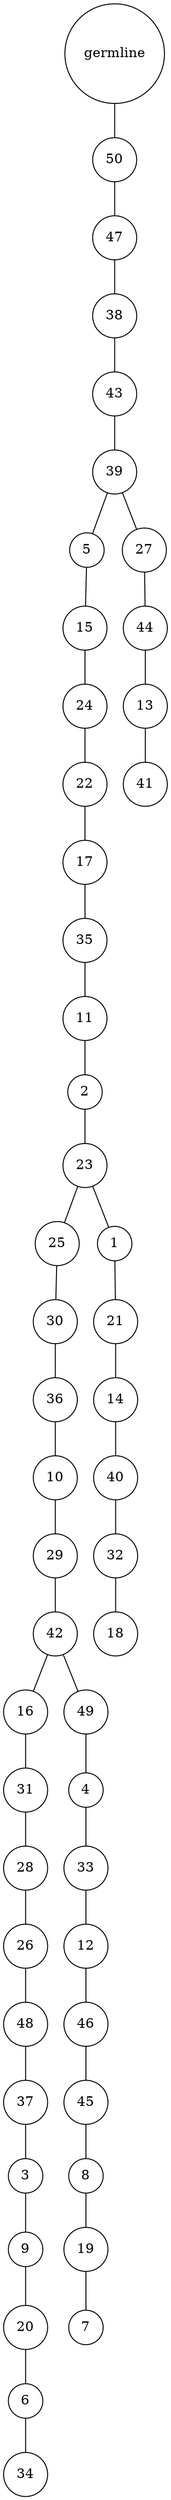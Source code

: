 graph {
	rankdir=UD;
	splines=line;
	node [shape=circle]
	"0x7fa3826adc40" [label="germline"];
	"0x7fa3826adc70" [label="50"];
	"0x7fa3826adc40" -- "0x7fa3826adc70" ;
	"0x7fa3826adca0" [label="47"];
	"0x7fa3826adc70" -- "0x7fa3826adca0" ;
	"0x7fa3826adcd0" [label="38"];
	"0x7fa3826adca0" -- "0x7fa3826adcd0" ;
	"0x7fa3826add00" [label="43"];
	"0x7fa3826adcd0" -- "0x7fa3826add00" ;
	"0x7fa3826add30" [label="39"];
	"0x7fa3826add00" -- "0x7fa3826add30" ;
	"0x7fa3826add60" [label="5"];
	"0x7fa3826add30" -- "0x7fa3826add60" ;
	"0x7fa3826add90" [label="15"];
	"0x7fa3826add60" -- "0x7fa3826add90" ;
	"0x7fa3826addc0" [label="24"];
	"0x7fa3826add90" -- "0x7fa3826addc0" ;
	"0x7fa3826addf0" [label="22"];
	"0x7fa3826addc0" -- "0x7fa3826addf0" ;
	"0x7fa3826ade20" [label="17"];
	"0x7fa3826addf0" -- "0x7fa3826ade20" ;
	"0x7fa3826ade50" [label="35"];
	"0x7fa3826ade20" -- "0x7fa3826ade50" ;
	"0x7fa3826ade80" [label="11"];
	"0x7fa3826ade50" -- "0x7fa3826ade80" ;
	"0x7fa3826adeb0" [label="2"];
	"0x7fa3826ade80" -- "0x7fa3826adeb0" ;
	"0x7fa3826adee0" [label="23"];
	"0x7fa3826adeb0" -- "0x7fa3826adee0" ;
	"0x7fa3826adf10" [label="25"];
	"0x7fa3826adee0" -- "0x7fa3826adf10" ;
	"0x7fa3826adf40" [label="30"];
	"0x7fa3826adf10" -- "0x7fa3826adf40" ;
	"0x7fa3826adf70" [label="36"];
	"0x7fa3826adf40" -- "0x7fa3826adf70" ;
	"0x7fa3826adfa0" [label="10"];
	"0x7fa3826adf70" -- "0x7fa3826adfa0" ;
	"0x7fa3826adfd0" [label="29"];
	"0x7fa3826adfa0" -- "0x7fa3826adfd0" ;
	"0x7fa38263f040" [label="42"];
	"0x7fa3826adfd0" -- "0x7fa38263f040" ;
	"0x7fa38263f070" [label="16"];
	"0x7fa38263f040" -- "0x7fa38263f070" ;
	"0x7fa38263f0a0" [label="31"];
	"0x7fa38263f070" -- "0x7fa38263f0a0" ;
	"0x7fa38263f0d0" [label="28"];
	"0x7fa38263f0a0" -- "0x7fa38263f0d0" ;
	"0x7fa38263f100" [label="26"];
	"0x7fa38263f0d0" -- "0x7fa38263f100" ;
	"0x7fa38263f130" [label="48"];
	"0x7fa38263f100" -- "0x7fa38263f130" ;
	"0x7fa38263f160" [label="37"];
	"0x7fa38263f130" -- "0x7fa38263f160" ;
	"0x7fa38263f190" [label="3"];
	"0x7fa38263f160" -- "0x7fa38263f190" ;
	"0x7fa38263f1c0" [label="9"];
	"0x7fa38263f190" -- "0x7fa38263f1c0" ;
	"0x7fa38263f1f0" [label="20"];
	"0x7fa38263f1c0" -- "0x7fa38263f1f0" ;
	"0x7fa38263f220" [label="6"];
	"0x7fa38263f1f0" -- "0x7fa38263f220" ;
	"0x7fa38263f250" [label="34"];
	"0x7fa38263f220" -- "0x7fa38263f250" ;
	"0x7fa38263f280" [label="49"];
	"0x7fa38263f040" -- "0x7fa38263f280" ;
	"0x7fa38263f2b0" [label="4"];
	"0x7fa38263f280" -- "0x7fa38263f2b0" ;
	"0x7fa38263f2e0" [label="33"];
	"0x7fa38263f2b0" -- "0x7fa38263f2e0" ;
	"0x7fa38263f310" [label="12"];
	"0x7fa38263f2e0" -- "0x7fa38263f310" ;
	"0x7fa38263f340" [label="46"];
	"0x7fa38263f310" -- "0x7fa38263f340" ;
	"0x7fa38263f370" [label="45"];
	"0x7fa38263f340" -- "0x7fa38263f370" ;
	"0x7fa38263f3a0" [label="8"];
	"0x7fa38263f370" -- "0x7fa38263f3a0" ;
	"0x7fa38263f3d0" [label="19"];
	"0x7fa38263f3a0" -- "0x7fa38263f3d0" ;
	"0x7fa38263f400" [label="7"];
	"0x7fa38263f3d0" -- "0x7fa38263f400" ;
	"0x7fa38263f430" [label="1"];
	"0x7fa3826adee0" -- "0x7fa38263f430" ;
	"0x7fa38263f460" [label="21"];
	"0x7fa38263f430" -- "0x7fa38263f460" ;
	"0x7fa38263f490" [label="14"];
	"0x7fa38263f460" -- "0x7fa38263f490" ;
	"0x7fa38263f4c0" [label="40"];
	"0x7fa38263f490" -- "0x7fa38263f4c0" ;
	"0x7fa38263f4f0" [label="32"];
	"0x7fa38263f4c0" -- "0x7fa38263f4f0" ;
	"0x7fa38263f520" [label="18"];
	"0x7fa38263f4f0" -- "0x7fa38263f520" ;
	"0x7fa38263f550" [label="27"];
	"0x7fa3826add30" -- "0x7fa38263f550" ;
	"0x7fa38263f580" [label="44"];
	"0x7fa38263f550" -- "0x7fa38263f580" ;
	"0x7fa38263f5b0" [label="13"];
	"0x7fa38263f580" -- "0x7fa38263f5b0" ;
	"0x7fa38263f5e0" [label="41"];
	"0x7fa38263f5b0" -- "0x7fa38263f5e0" ;
}
